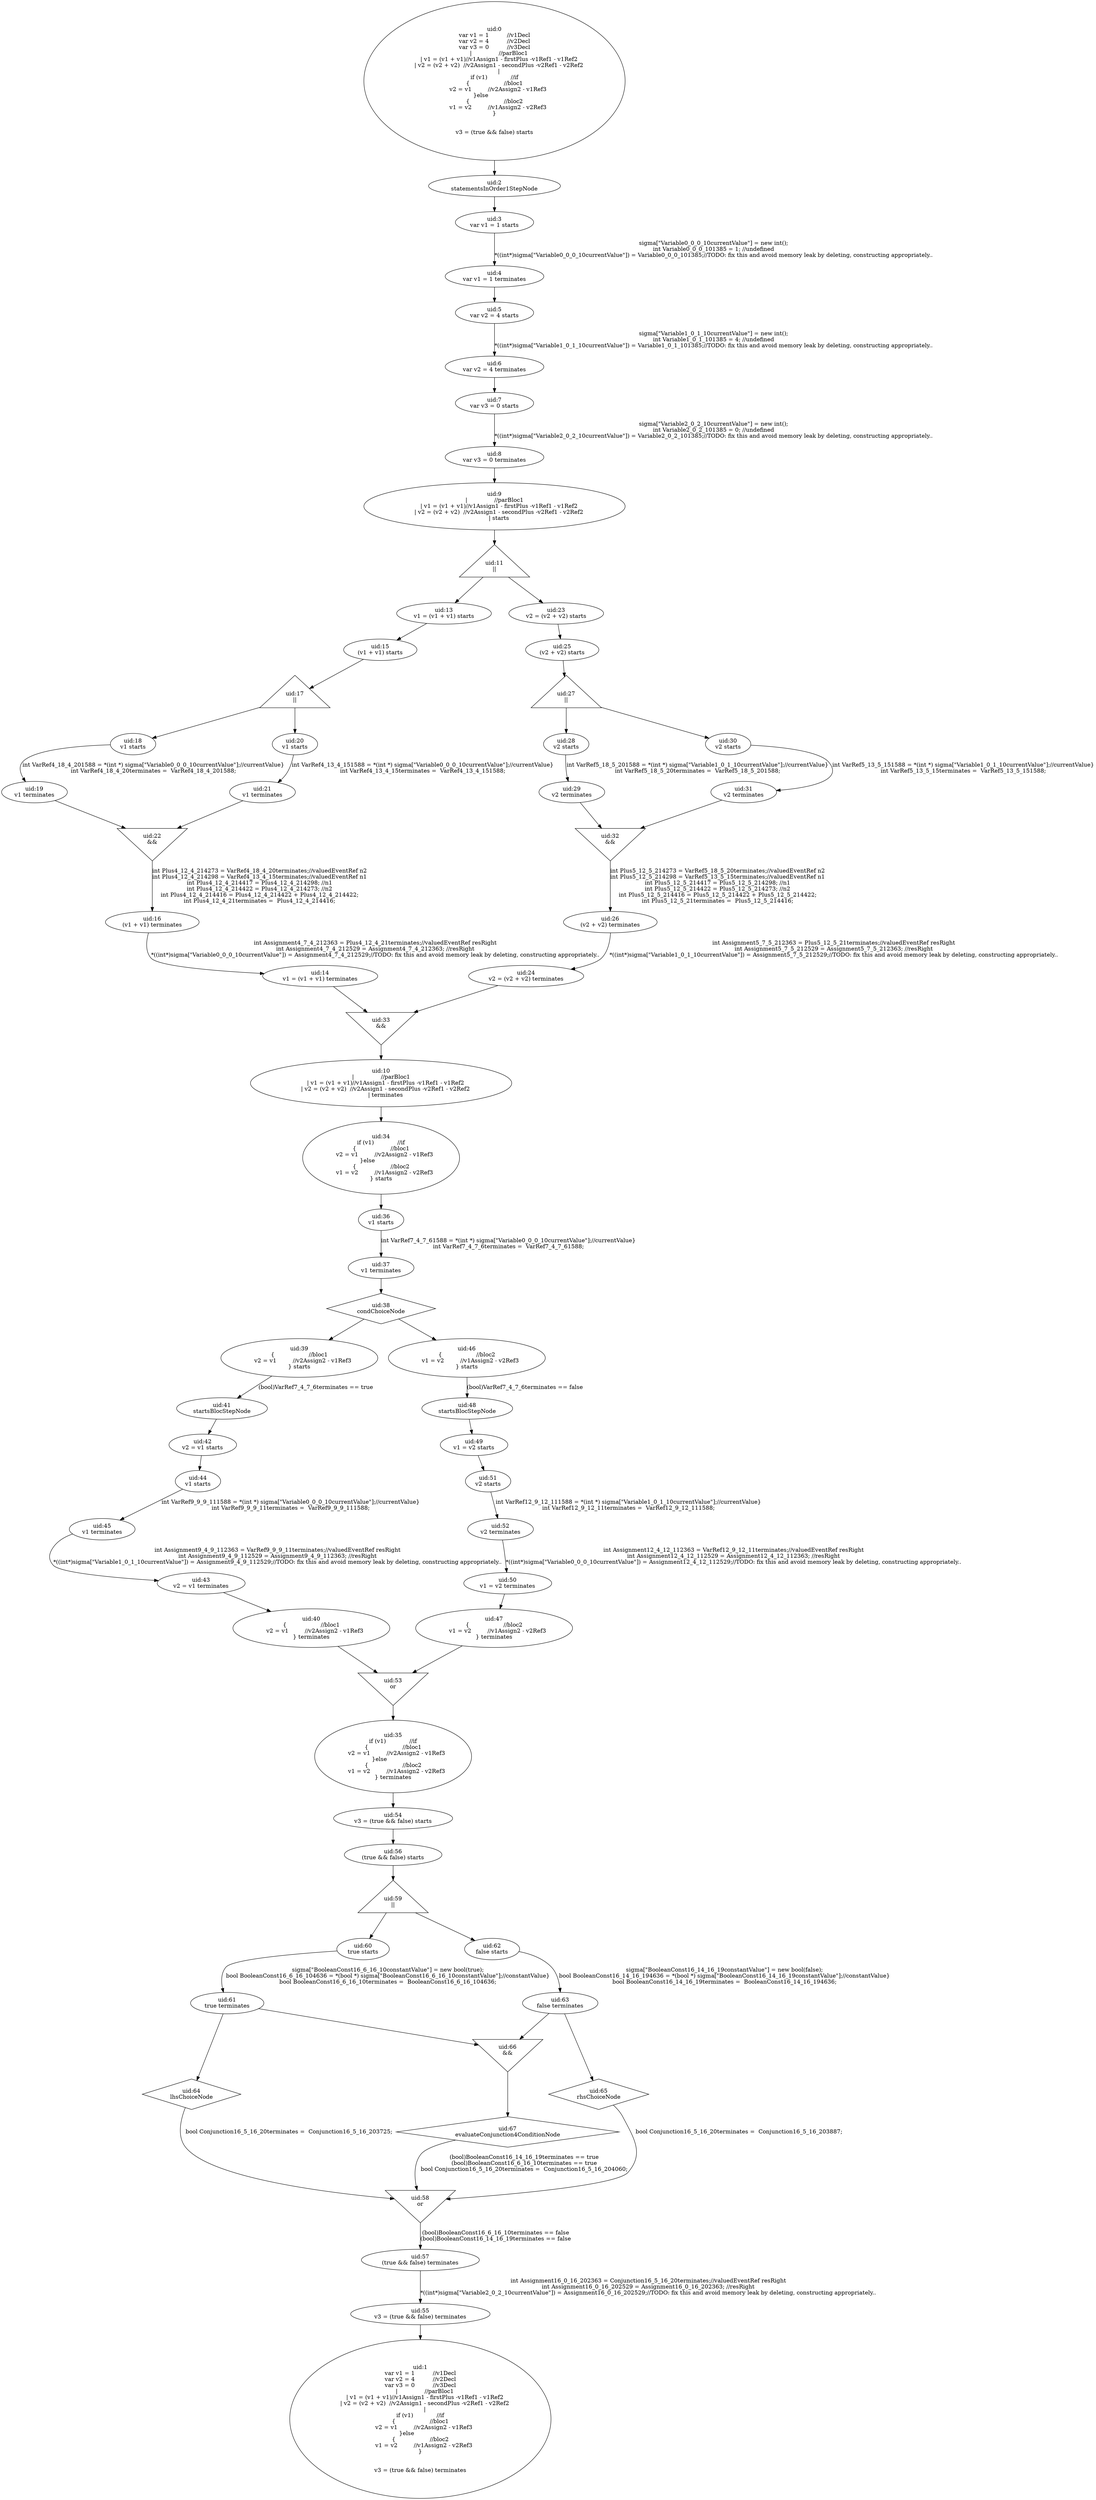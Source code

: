 digraph G {
  "0" [label="uid:0
var v1 = 1          //v1Decl
var v2 = 4          //v2Decl
var v3 = 0          //v3Decl
     |               //parBloc1
     | v1 = (v1 + v1)//v1Assign1 - firstPlus -v1Ref1 - v1Ref2
     | v2 = (v2 + v2)  //v2Assign1 - secondPlus -v2Ref1 - v2Ref2
     |
if (v1)             //if
{                   //bloc1
    v2 = v1         //v2Assign2 - v1Ref3
}else               
{                   //bloc2
    v1 = v2         //v1Assign2 - v2Ref3
}


v3 = (true && false) starts" shape="ellipse"];
  "1" [label="uid:1
var v1 = 1          //v1Decl
var v2 = 4          //v2Decl
var v3 = 0          //v3Decl
     |               //parBloc1
     | v1 = (v1 + v1)//v1Assign1 - firstPlus -v1Ref1 - v1Ref2
     | v2 = (v2 + v2)  //v2Assign1 - secondPlus -v2Ref1 - v2Ref2
     |
if (v1)             //if
{                   //bloc1
    v2 = v1         //v2Assign2 - v1Ref3
}else               
{                   //bloc2
    v1 = v2         //v1Assign2 - v2Ref3
}


v3 = (true && false) terminates" shape="ellipse"];
  "2" [label="uid:2
statementsInOrder1StepNode" shape="ellipse"];
  "3" [label="uid:3
var v1 = 1 starts" shape="ellipse"];
  "4" [label="uid:4
var v1 = 1 terminates" shape="ellipse"];
  "5" [label="uid:5
var v2 = 4 starts" shape="ellipse"];
  "6" [label="uid:6
var v2 = 4 terminates" shape="ellipse"];
  "7" [label="uid:7
var v3 = 0 starts" shape="ellipse"];
  "8" [label="uid:8
var v3 = 0 terminates" shape="ellipse"];
  "9" [label="uid:9
|               //parBloc1
     | v1 = (v1 + v1)//v1Assign1 - firstPlus -v1Ref1 - v1Ref2
     | v2 = (v2 + v2)  //v2Assign1 - secondPlus -v2Ref1 - v2Ref2
     | starts" shape="ellipse"];
  "10" [label="uid:10
|               //parBloc1
     | v1 = (v1 + v1)//v1Assign1 - firstPlus -v1Ref1 - v1Ref2
     | v2 = (v2 + v2)  //v2Assign1 - secondPlus -v2Ref1 - v2Ref2
     | terminates" shape="ellipse"];
  "11" [label="uid:11
||" shape="triangle"];
  "33" [label="uid:33
&&" shape="invtriangle"];
  "13" [label="uid:13
v1 = (v1 + v1) starts" shape="ellipse"];
  "14" [label="uid:14
v1 = (v1 + v1) terminates" shape="ellipse"];
  "15" [label="uid:15
(v1 + v1) starts" shape="ellipse"];
  "16" [label="uid:16
(v1 + v1) terminates" shape="ellipse"];
  "17" [label="uid:17
||" shape="triangle"];
  "18" [label="uid:18
v1 starts" shape="ellipse"];
  "19" [label="uid:19
v1 terminates" shape="ellipse"];
  "20" [label="uid:20
v1 starts" shape="ellipse"];
  "21" [label="uid:21
v1 terminates" shape="ellipse"];
  "22" [label="uid:22
&&" shape="invtriangle"];
  "23" [label="uid:23
v2 = (v2 + v2) starts" shape="ellipse"];
  "24" [label="uid:24
v2 = (v2 + v2) terminates" shape="ellipse"];
  "25" [label="uid:25
(v2 + v2) starts" shape="ellipse"];
  "26" [label="uid:26
(v2 + v2) terminates" shape="ellipse"];
  "27" [label="uid:27
||" shape="triangle"];
  "28" [label="uid:28
v2 starts" shape="ellipse"];
  "29" [label="uid:29
v2 terminates" shape="ellipse"];
  "30" [label="uid:30
v2 starts" shape="ellipse"];
  "31" [label="uid:31
v2 terminates" shape="ellipse"];
  "32" [label="uid:32
&&" shape="invtriangle"];
  "34" [label="uid:34
if (v1)             //if
{                   //bloc1
    v2 = v1         //v2Assign2 - v1Ref3
}else               
{                   //bloc2
    v1 = v2         //v1Assign2 - v2Ref3
} starts" shape="ellipse"];
  "35" [label="uid:35
if (v1)             //if
{                   //bloc1
    v2 = v1         //v2Assign2 - v1Ref3
}else               
{                   //bloc2
    v1 = v2         //v1Assign2 - v2Ref3
} terminates" shape="ellipse"];
  "36" [label="uid:36
v1 starts" shape="ellipse"];
  "37" [label="uid:37
v1 terminates" shape="ellipse"];
  "38" [label="uid:38
condChoiceNode" shape="diamond"];
  "39" [label="uid:39
{                   //bloc1
    v2 = v1         //v2Assign2 - v1Ref3
} starts" shape="ellipse"];
  "40" [label="uid:40
{                   //bloc1
    v2 = v1         //v2Assign2 - v1Ref3
} terminates" shape="ellipse"];
  "41" [label="uid:41
startsBlocStepNode" shape="ellipse"];
  "42" [label="uid:42
v2 = v1 starts" shape="ellipse"];
  "43" [label="uid:43
v2 = v1 terminates" shape="ellipse"];
  "44" [label="uid:44
v1 starts" shape="ellipse"];
  "45" [label="uid:45
v1 terminates" shape="ellipse"];
  "46" [label="uid:46
{                   //bloc2
    v1 = v2         //v1Assign2 - v2Ref3
} starts" shape="ellipse"];
  "47" [label="uid:47
{                   //bloc2
    v1 = v2         //v1Assign2 - v2Ref3
} terminates" shape="ellipse"];
  "48" [label="uid:48
startsBlocStepNode" shape="ellipse"];
  "49" [label="uid:49
v1 = v2 starts" shape="ellipse"];
  "50" [label="uid:50
v1 = v2 terminates" shape="ellipse"];
  "51" [label="uid:51
v2 starts" shape="ellipse"];
  "52" [label="uid:52
v2 terminates" shape="ellipse"];
  "53" [label="uid:53
or" shape="invtriangle"];
  "54" [label="uid:54
v3 = (true && false) starts" shape="ellipse"];
  "55" [label="uid:55
v3 = (true && false) terminates" shape="ellipse"];
  "56" [label="uid:56
(true && false) starts" shape="ellipse"];
  "57" [label="uid:57
(true && false) terminates" shape="ellipse"];
  "58" [label="uid:58
or" shape="invtriangle"];
  "59" [label="uid:59
||" shape="triangle"];
  "60" [label="uid:60
true starts" shape="ellipse"];
  "61" [label="uid:61
true terminates" shape="ellipse"];
  "62" [label="uid:62
false starts" shape="ellipse"];
  "63" [label="uid:63
false terminates" shape="ellipse"];
  "64" [label="uid:64
lhsChoiceNode" shape="diamond"];
  "65" [label="uid:65
rhsChoiceNode" shape="diamond"];
  "66" [label="uid:66
&&" shape="invtriangle"];
  "67" [label="uid:67
evaluateConjunction4ConditionNode" shape="diamond"];
  "0" -> "2" [label=""];
  "3" -> "4" [label="sigma[\"Variable0_0_0_10currentValue\"] = new int();
int Variable0_0_0_101385 = 1; //undefined
*((int*)sigma[\"Variable0_0_0_10currentValue\"]) = Variable0_0_0_101385;//TODO: fix this and avoid memory leak by deleting, constructing appropriately.."];
  "2" -> "3" [label=""];
  "5" -> "6" [label="sigma[\"Variable1_0_1_10currentValue\"] = new int();
int Variable1_0_1_101385 = 4; //undefined
*((int*)sigma[\"Variable1_0_1_10currentValue\"]) = Variable1_0_1_101385;//TODO: fix this and avoid memory leak by deleting, constructing appropriately.."];
  "4" -> "5" [label=""];
  "7" -> "8" [label="sigma[\"Variable2_0_2_10currentValue\"] = new int();
int Variable2_0_2_101385 = 0; //undefined
*((int*)sigma[\"Variable2_0_2_10currentValue\"]) = Variable2_0_2_101385;//TODO: fix this and avoid memory leak by deleting, constructing appropriately.."];
  "6" -> "7" [label=""];
  "9" -> "11" [label=""];
  "15" -> "17" [label=""];
  "18" -> "19" [label="int VarRef4_18_4_201588 = *(int *) sigma[\"Variable0_0_0_10currentValue\"];//currentValue}
int VarRef4_18_4_20terminates =  VarRef4_18_4_201588;"];
  "17" -> "18" [label=""];
  "20" -> "21" [label="int VarRef4_13_4_151588 = *(int *) sigma[\"Variable0_0_0_10currentValue\"];//currentValue}
int VarRef4_13_4_15terminates =  VarRef4_13_4_151588;"];
  "17" -> "20" [label=""];
  "19" -> "22" [label=""];
  "21" -> "22" [label=""];
  "22" -> "16" [label="int Plus4_12_4_214273 = VarRef4_18_4_20terminates;//valuedEventRef n2
int Plus4_12_4_214298 = VarRef4_13_4_15terminates;//valuedEventRef n1
int Plus4_12_4_214417 = Plus4_12_4_214298; //n1
int Plus4_12_4_214422 = Plus4_12_4_214273; //n2
int Plus4_12_4_214416 = Plus4_12_4_214422 + Plus4_12_4_214422;
int Plus4_12_4_21terminates =  Plus4_12_4_214416;"];
  "13" -> "15" [label=""];
  "16" -> "14" [label="int Assignment4_7_4_212363 = Plus4_12_4_21terminates;//valuedEventRef resRight
int Assignment4_7_4_212529 = Assignment4_7_4_212363; //resRight
*((int*)sigma[\"Variable0_0_0_10currentValue\"]) = Assignment4_7_4_212529;//TODO: fix this and avoid memory leak by deleting, constructing appropriately.."];
  "11" -> "13" [label=""];
  "14" -> "33" [label=""];
  "25" -> "27" [label=""];
  "28" -> "29" [label="int VarRef5_18_5_201588 = *(int *) sigma[\"Variable1_0_1_10currentValue\"];//currentValue}
int VarRef5_18_5_20terminates =  VarRef5_18_5_201588;"];
  "27" -> "28" [label=""];
  "30" -> "31" [label="int VarRef5_13_5_151588 = *(int *) sigma[\"Variable1_0_1_10currentValue\"];//currentValue}
int VarRef5_13_5_15terminates =  VarRef5_13_5_151588;"];
  "27" -> "30" [label=""];
  "29" -> "32" [label=""];
  "31" -> "32" [label=""];
  "32" -> "26" [label="int Plus5_12_5_214273 = VarRef5_18_5_20terminates;//valuedEventRef n2
int Plus5_12_5_214298 = VarRef5_13_5_15terminates;//valuedEventRef n1
int Plus5_12_5_214417 = Plus5_12_5_214298; //n1
int Plus5_12_5_214422 = Plus5_12_5_214273; //n2
int Plus5_12_5_214416 = Plus5_12_5_214422 + Plus5_12_5_214422;
int Plus5_12_5_21terminates =  Plus5_12_5_214416;"];
  "23" -> "25" [label=""];
  "26" -> "24" [label="int Assignment5_7_5_212363 = Plus5_12_5_21terminates;//valuedEventRef resRight
int Assignment5_7_5_212529 = Assignment5_7_5_212363; //resRight
*((int*)sigma[\"Variable1_0_1_10currentValue\"]) = Assignment5_7_5_212529;//TODO: fix this and avoid memory leak by deleting, constructing appropriately.."];
  "11" -> "23" [label=""];
  "24" -> "33" [label=""];
  "33" -> "10" [label=""];
  "8" -> "9" [label=""];
  "36" -> "37" [label="int VarRef7_4_7_61588 = *(int *) sigma[\"Variable0_0_0_10currentValue\"];//currentValue}
int VarRef7_4_7_6terminates =  VarRef7_4_7_61588;"];
  "34" -> "36" [label=""];
  "37" -> "38" [label=""];
  "39" -> "41" [label="(bool)VarRef7_4_7_6terminates == true"];
  "44" -> "45" [label="int VarRef9_9_9_111588 = *(int *) sigma[\"Variable0_0_0_10currentValue\"];//currentValue}
int VarRef9_9_9_11terminates =  VarRef9_9_9_111588;"];
  "42" -> "44" [label=""];
  "45" -> "43" [label="int Assignment9_4_9_112363 = VarRef9_9_9_11terminates;//valuedEventRef resRight
int Assignment9_4_9_112529 = Assignment9_4_9_112363; //resRight
*((int*)sigma[\"Variable1_0_1_10currentValue\"]) = Assignment9_4_9_112529;//TODO: fix this and avoid memory leak by deleting, constructing appropriately.."];
  "41" -> "42" [label=""];
  "43" -> "40" [label=""];
  "38" -> "39" [label=""];
  "46" -> "48" [label="(bool)VarRef7_4_7_6terminates == false"];
  "51" -> "52" [label="int VarRef12_9_12_111588 = *(int *) sigma[\"Variable1_0_1_10currentValue\"];//currentValue}
int VarRef12_9_12_11terminates =  VarRef12_9_12_111588;"];
  "49" -> "51" [label=""];
  "52" -> "50" [label="int Assignment12_4_12_112363 = VarRef12_9_12_11terminates;//valuedEventRef resRight
int Assignment12_4_12_112529 = Assignment12_4_12_112363; //resRight
*((int*)sigma[\"Variable0_0_0_10currentValue\"]) = Assignment12_4_12_112529;//TODO: fix this and avoid memory leak by deleting, constructing appropriately.."];
  "48" -> "49" [label=""];
  "50" -> "47" [label=""];
  "38" -> "46" [label=""];
  "47" -> "53" [label=""];
  "40" -> "53" [label=""];
  "53" -> "35" [label=""];
  "10" -> "34" [label=""];
  "58" -> "57" [label="(bool)BooleanConst16_6_16_10terminates == false
(bool)BooleanConst16_14_16_19terminates == false"];
  "56" -> "59" [label=""];
  "60" -> "61" [label="sigma[\"BooleanConst16_6_16_10constantValue\"] = new bool(true);
bool BooleanConst16_6_16_104636 = *(bool *) sigma[\"BooleanConst16_6_16_10constantValue\"];//constantValue}
bool BooleanConst16_6_16_10terminates =  BooleanConst16_6_16_104636;"];
  "59" -> "60" [label=""];
  "62" -> "63" [label="sigma[\"BooleanConst16_14_16_19constantValue\"] = new bool(false);
bool BooleanConst16_14_16_194636 = *(bool *) sigma[\"BooleanConst16_14_16_19constantValue\"];//constantValue}
bool BooleanConst16_14_16_19terminates =  BooleanConst16_14_16_194636;"];
  "59" -> "62" [label=""];
  "61" -> "64" [label=""];
  "64" -> "58" [label="bool Conjunction16_5_16_20terminates =  Conjunction16_5_16_203725;"];
  "63" -> "65" [label=""];
  "65" -> "58" [label="bool Conjunction16_5_16_20terminates =  Conjunction16_5_16_203887;"];
  "63" -> "66" [label=""];
  "61" -> "66" [label=""];
  "66" -> "67" [label=""];
  "67" -> "58" [label="(bool)BooleanConst16_14_16_19terminates == true
(bool)BooleanConst16_6_16_10terminates == true
bool Conjunction16_5_16_20terminates =  Conjunction16_5_16_204060;"];
  "54" -> "56" [label=""];
  "57" -> "55" [label="int Assignment16_0_16_202363 = Conjunction16_5_16_20terminates;//valuedEventRef resRight
int Assignment16_0_16_202529 = Assignment16_0_16_202363; //resRight
*((int*)sigma[\"Variable2_0_2_10currentValue\"]) = Assignment16_0_16_202529;//TODO: fix this and avoid memory leak by deleting, constructing appropriately.."];
  "35" -> "54" [label=""];
  "55" -> "1" [label=""];
}